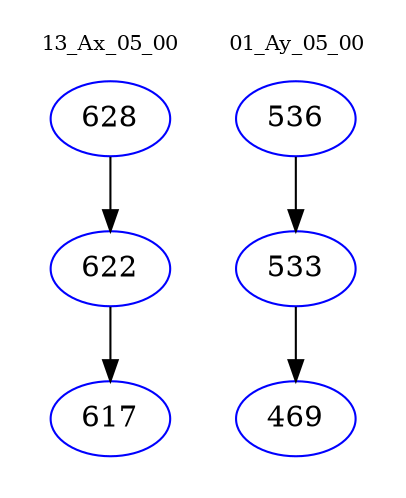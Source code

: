 digraph{
subgraph cluster_0 {
color = white
label = "13_Ax_05_00";
fontsize=10;
T0_628 [label="628", color="blue"]
T0_628 -> T0_622 [color="black"]
T0_622 [label="622", color="blue"]
T0_622 -> T0_617 [color="black"]
T0_617 [label="617", color="blue"]
}
subgraph cluster_1 {
color = white
label = "01_Ay_05_00";
fontsize=10;
T1_536 [label="536", color="blue"]
T1_536 -> T1_533 [color="black"]
T1_533 [label="533", color="blue"]
T1_533 -> T1_469 [color="black"]
T1_469 [label="469", color="blue"]
}
}
